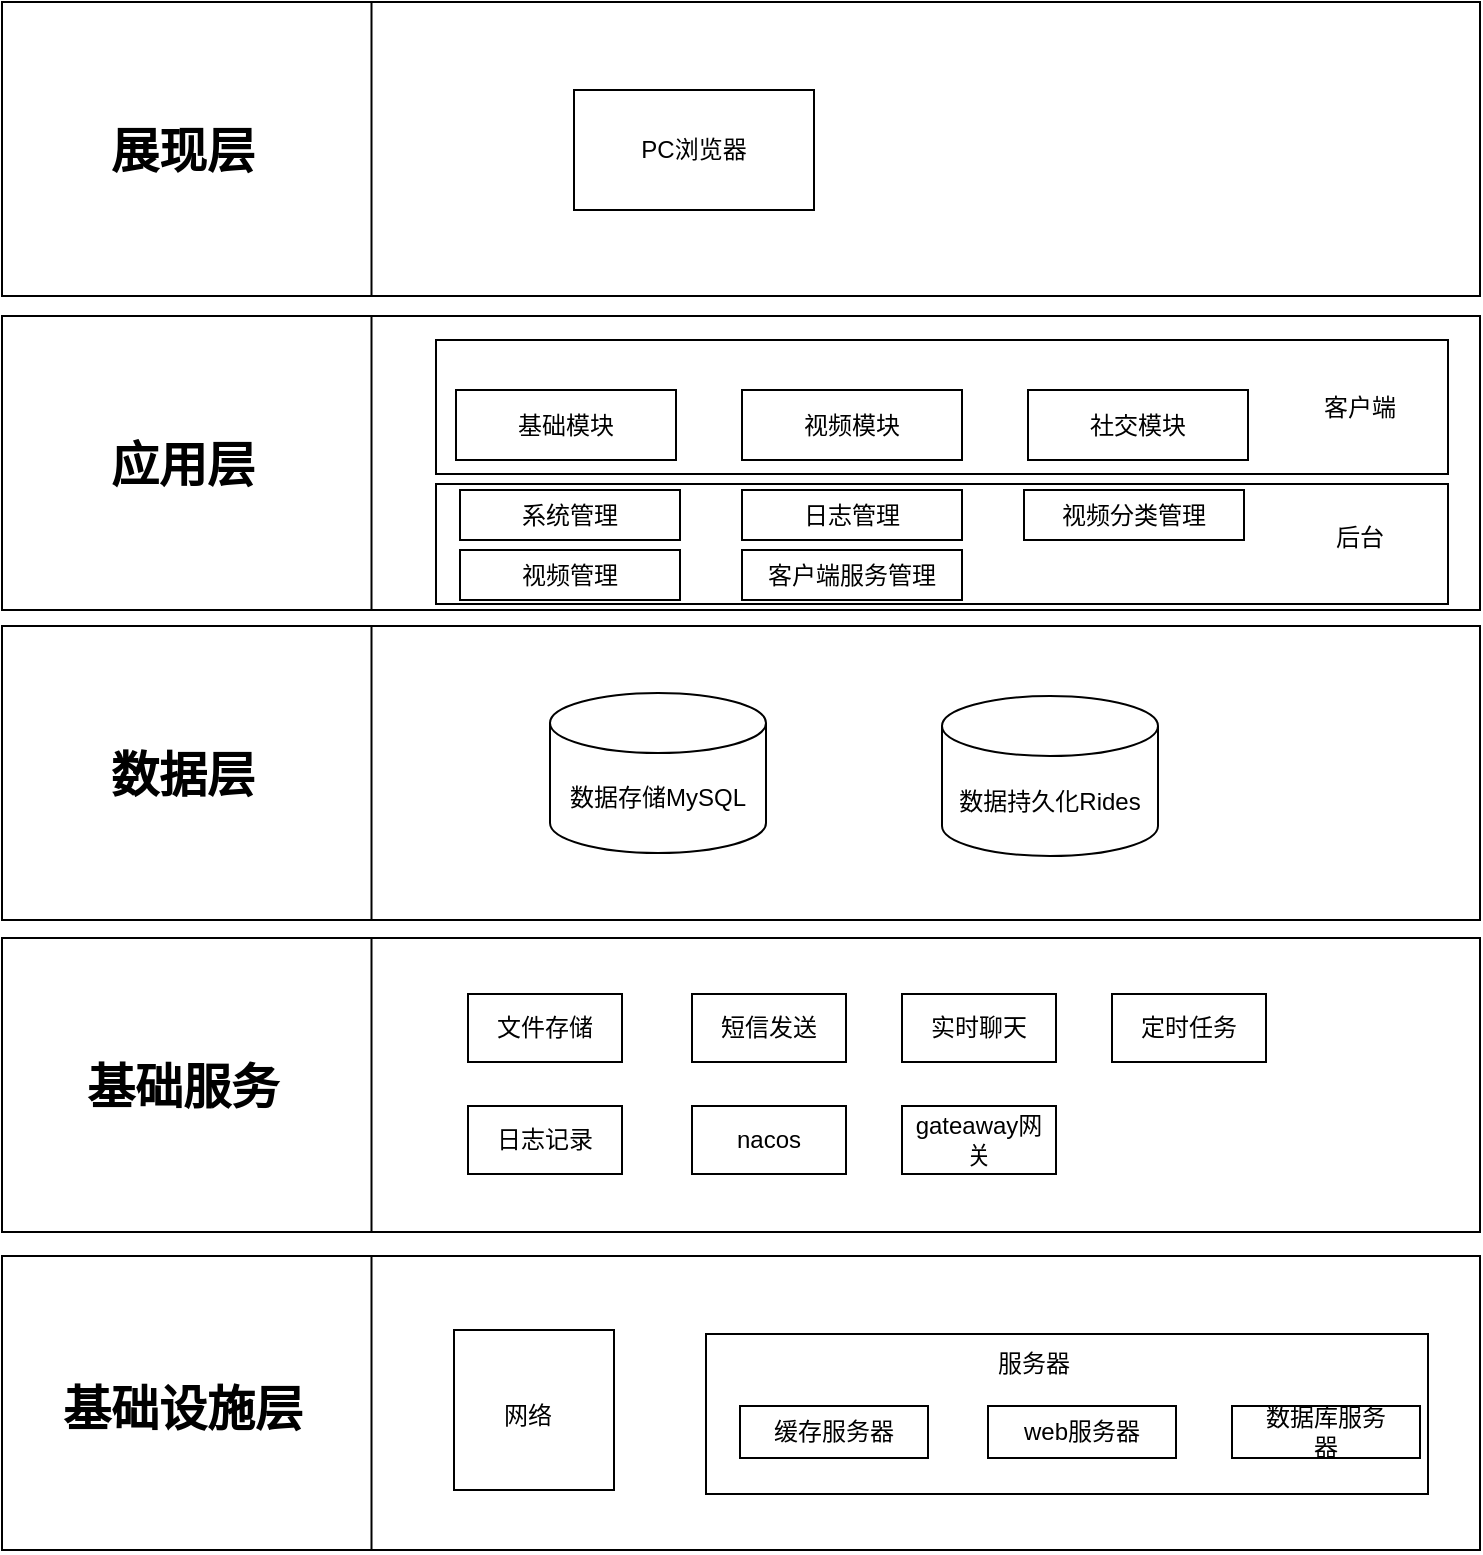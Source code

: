 <mxfile version="21.2.3" type="github">
  <diagram name="第 1 页" id="bs7ciwgvWJBei0MA67t3">
    <mxGraphModel dx="993" dy="1787" grid="0" gridSize="10" guides="1" tooltips="1" connect="1" arrows="1" fold="1" page="0" pageScale="1" pageWidth="827" pageHeight="1169" math="0" shadow="0">
      <root>
        <mxCell id="0" />
        <mxCell id="1" parent="0" />
        <mxCell id="dtvHrzLsLEVOdEbu_5ml-16" value="" style="group" vertex="1" connectable="0" parent="1">
          <mxGeometry x="41" y="-717" width="739" height="155" as="geometry" />
        </mxCell>
        <mxCell id="dtvHrzLsLEVOdEbu_5ml-17" value="" style="rounded=0;whiteSpace=wrap;html=1;" vertex="1" parent="dtvHrzLsLEVOdEbu_5ml-16">
          <mxGeometry width="739" height="147" as="geometry" />
        </mxCell>
        <mxCell id="dtvHrzLsLEVOdEbu_5ml-18" value="" style="endArrow=none;html=1;rounded=0;entryX=0.25;entryY=0;entryDx=0;entryDy=0;exitX=0.25;exitY=1;exitDx=0;exitDy=0;" edge="1" parent="dtvHrzLsLEVOdEbu_5ml-16" source="dtvHrzLsLEVOdEbu_5ml-17" target="dtvHrzLsLEVOdEbu_5ml-17">
          <mxGeometry width="50" height="50" relative="1" as="geometry">
            <mxPoint x="332" y="199" as="sourcePoint" />
            <mxPoint x="382" y="149" as="targetPoint" />
          </mxGeometry>
        </mxCell>
        <mxCell id="dtvHrzLsLEVOdEbu_5ml-19" value="应用层" style="text;strokeColor=none;fillColor=none;html=1;fontSize=24;fontStyle=1;verticalAlign=middle;align=center;" vertex="1" parent="dtvHrzLsLEVOdEbu_5ml-16">
          <mxGeometry x="27" y="44" width="126" height="62" as="geometry" />
        </mxCell>
        <mxCell id="dtvHrzLsLEVOdEbu_5ml-75" value="" style="rounded=0;whiteSpace=wrap;html=1;" vertex="1" parent="dtvHrzLsLEVOdEbu_5ml-16">
          <mxGeometry x="217" y="12" width="506" height="67" as="geometry" />
        </mxCell>
        <mxCell id="dtvHrzLsLEVOdEbu_5ml-72" value="基础模块" style="rounded=0;whiteSpace=wrap;html=1;" vertex="1" parent="dtvHrzLsLEVOdEbu_5ml-16">
          <mxGeometry x="227" y="37" width="110" height="35" as="geometry" />
        </mxCell>
        <mxCell id="dtvHrzLsLEVOdEbu_5ml-74" value="社交模块" style="rounded=0;whiteSpace=wrap;html=1;" vertex="1" parent="dtvHrzLsLEVOdEbu_5ml-16">
          <mxGeometry x="513" y="37" width="110" height="35" as="geometry" />
        </mxCell>
        <mxCell id="dtvHrzLsLEVOdEbu_5ml-73" value="视频模块" style="rounded=0;whiteSpace=wrap;html=1;" vertex="1" parent="dtvHrzLsLEVOdEbu_5ml-16">
          <mxGeometry x="370" y="37" width="110" height="35" as="geometry" />
        </mxCell>
        <mxCell id="dtvHrzLsLEVOdEbu_5ml-76" value="客户端" style="text;html=1;strokeColor=none;fillColor=none;align=center;verticalAlign=middle;whiteSpace=wrap;rounded=0;" vertex="1" parent="dtvHrzLsLEVOdEbu_5ml-16">
          <mxGeometry x="649" y="30.5" width="60" height="30" as="geometry" />
        </mxCell>
        <mxCell id="dtvHrzLsLEVOdEbu_5ml-78" value="" style="rounded=0;whiteSpace=wrap;html=1;" vertex="1" parent="dtvHrzLsLEVOdEbu_5ml-16">
          <mxGeometry x="217" y="84" width="506" height="60" as="geometry" />
        </mxCell>
        <mxCell id="dtvHrzLsLEVOdEbu_5ml-79" value="系统管理" style="rounded=0;whiteSpace=wrap;html=1;" vertex="1" parent="dtvHrzLsLEVOdEbu_5ml-16">
          <mxGeometry x="229" y="87" width="110" height="25" as="geometry" />
        </mxCell>
        <mxCell id="dtvHrzLsLEVOdEbu_5ml-94" value="日志管理" style="rounded=0;whiteSpace=wrap;html=1;" vertex="1" parent="dtvHrzLsLEVOdEbu_5ml-16">
          <mxGeometry x="370" y="87" width="110" height="25" as="geometry" />
        </mxCell>
        <mxCell id="dtvHrzLsLEVOdEbu_5ml-93" value="视频分类管理" style="rounded=0;whiteSpace=wrap;html=1;" vertex="1" parent="dtvHrzLsLEVOdEbu_5ml-16">
          <mxGeometry x="511" y="87" width="110" height="25" as="geometry" />
        </mxCell>
        <mxCell id="dtvHrzLsLEVOdEbu_5ml-95" value="视频管理" style="rounded=0;whiteSpace=wrap;html=1;" vertex="1" parent="dtvHrzLsLEVOdEbu_5ml-16">
          <mxGeometry x="229" y="117" width="110" height="25" as="geometry" />
        </mxCell>
        <mxCell id="dtvHrzLsLEVOdEbu_5ml-96" value="客户端服务管理" style="rounded=0;whiteSpace=wrap;html=1;" vertex="1" parent="dtvHrzLsLEVOdEbu_5ml-16">
          <mxGeometry x="370" y="117" width="110" height="25" as="geometry" />
        </mxCell>
        <mxCell id="dtvHrzLsLEVOdEbu_5ml-97" value="后台" style="text;html=1;strokeColor=none;fillColor=none;align=center;verticalAlign=middle;whiteSpace=wrap;rounded=0;" vertex="1" parent="dtvHrzLsLEVOdEbu_5ml-16">
          <mxGeometry x="649" y="96" width="60" height="30" as="geometry" />
        </mxCell>
        <mxCell id="dtvHrzLsLEVOdEbu_5ml-12" value="" style="group" vertex="1" connectable="0" parent="1">
          <mxGeometry x="41" y="-562" width="739" height="147" as="geometry" />
        </mxCell>
        <mxCell id="dtvHrzLsLEVOdEbu_5ml-13" value="" style="rounded=0;whiteSpace=wrap;html=1;" vertex="1" parent="dtvHrzLsLEVOdEbu_5ml-12">
          <mxGeometry width="739" height="147" as="geometry" />
        </mxCell>
        <mxCell id="dtvHrzLsLEVOdEbu_5ml-14" value="" style="endArrow=none;html=1;rounded=0;entryX=0.25;entryY=0;entryDx=0;entryDy=0;exitX=0.25;exitY=1;exitDx=0;exitDy=0;" edge="1" parent="dtvHrzLsLEVOdEbu_5ml-12" source="dtvHrzLsLEVOdEbu_5ml-13" target="dtvHrzLsLEVOdEbu_5ml-13">
          <mxGeometry width="50" height="50" relative="1" as="geometry">
            <mxPoint x="332" y="199" as="sourcePoint" />
            <mxPoint x="382" y="149" as="targetPoint" />
          </mxGeometry>
        </mxCell>
        <mxCell id="dtvHrzLsLEVOdEbu_5ml-15" value="数据层" style="text;strokeColor=none;fillColor=none;html=1;fontSize=24;fontStyle=1;verticalAlign=middle;align=center;" vertex="1" parent="dtvHrzLsLEVOdEbu_5ml-12">
          <mxGeometry x="27" y="44" width="126" height="62" as="geometry" />
        </mxCell>
        <mxCell id="dtvHrzLsLEVOdEbu_5ml-70" value="数据存储MySQL" style="shape=cylinder3;whiteSpace=wrap;html=1;boundedLbl=1;backgroundOutline=1;size=15;" vertex="1" parent="dtvHrzLsLEVOdEbu_5ml-12">
          <mxGeometry x="274" y="33.5" width="108" height="80" as="geometry" />
        </mxCell>
        <mxCell id="dtvHrzLsLEVOdEbu_5ml-71" value="数据持久化Rides" style="shape=cylinder3;whiteSpace=wrap;html=1;boundedLbl=1;backgroundOutline=1;size=15;" vertex="1" parent="dtvHrzLsLEVOdEbu_5ml-12">
          <mxGeometry x="470" y="35" width="108" height="80" as="geometry" />
        </mxCell>
        <mxCell id="dtvHrzLsLEVOdEbu_5ml-21" value="" style="group" vertex="1" connectable="0" parent="1">
          <mxGeometry x="41" y="-874" width="739" height="147" as="geometry" />
        </mxCell>
        <mxCell id="dtvHrzLsLEVOdEbu_5ml-22" value="" style="rounded=0;whiteSpace=wrap;html=1;" vertex="1" parent="dtvHrzLsLEVOdEbu_5ml-21">
          <mxGeometry width="739" height="147" as="geometry" />
        </mxCell>
        <mxCell id="dtvHrzLsLEVOdEbu_5ml-23" value="" style="endArrow=none;html=1;rounded=0;entryX=0.25;entryY=0;entryDx=0;entryDy=0;exitX=0.25;exitY=1;exitDx=0;exitDy=0;" edge="1" parent="dtvHrzLsLEVOdEbu_5ml-21" source="dtvHrzLsLEVOdEbu_5ml-22" target="dtvHrzLsLEVOdEbu_5ml-22">
          <mxGeometry width="50" height="50" relative="1" as="geometry">
            <mxPoint x="332" y="199" as="sourcePoint" />
            <mxPoint x="382" y="149" as="targetPoint" />
          </mxGeometry>
        </mxCell>
        <mxCell id="dtvHrzLsLEVOdEbu_5ml-24" value="展现层" style="text;strokeColor=none;fillColor=none;html=1;fontSize=24;fontStyle=1;verticalAlign=middle;align=center;" vertex="1" parent="dtvHrzLsLEVOdEbu_5ml-21">
          <mxGeometry x="27" y="44" width="126" height="62" as="geometry" />
        </mxCell>
        <mxCell id="dtvHrzLsLEVOdEbu_5ml-98" value="PC浏览器" style="rounded=0;whiteSpace=wrap;html=1;" vertex="1" parent="dtvHrzLsLEVOdEbu_5ml-21">
          <mxGeometry x="286" y="44" width="120" height="60" as="geometry" />
        </mxCell>
        <mxCell id="dtvHrzLsLEVOdEbu_5ml-49" value="" style="group" vertex="1" connectable="0" parent="1">
          <mxGeometry x="41" y="-247" width="739" height="147" as="geometry" />
        </mxCell>
        <mxCell id="dtvHrzLsLEVOdEbu_5ml-2" value="" style="rounded=0;whiteSpace=wrap;html=1;" vertex="1" parent="dtvHrzLsLEVOdEbu_5ml-49">
          <mxGeometry width="739" height="147" as="geometry" />
        </mxCell>
        <mxCell id="dtvHrzLsLEVOdEbu_5ml-3" value="" style="endArrow=none;html=1;rounded=0;entryX=0.25;entryY=0;entryDx=0;entryDy=0;exitX=0.25;exitY=1;exitDx=0;exitDy=0;" edge="1" parent="dtvHrzLsLEVOdEbu_5ml-49" source="dtvHrzLsLEVOdEbu_5ml-2" target="dtvHrzLsLEVOdEbu_5ml-2">
          <mxGeometry width="50" height="50" relative="1" as="geometry">
            <mxPoint x="332" y="201" as="sourcePoint" />
            <mxPoint x="382" y="151" as="targetPoint" />
          </mxGeometry>
        </mxCell>
        <mxCell id="dtvHrzLsLEVOdEbu_5ml-5" value="基础设施层" style="text;strokeColor=none;fillColor=none;html=1;fontSize=24;fontStyle=1;verticalAlign=middle;align=center;" vertex="1" parent="dtvHrzLsLEVOdEbu_5ml-49">
          <mxGeometry x="27" y="46" width="126" height="62" as="geometry" />
        </mxCell>
        <mxCell id="dtvHrzLsLEVOdEbu_5ml-25" value="" style="whiteSpace=wrap;html=1;aspect=fixed;" vertex="1" parent="dtvHrzLsLEVOdEbu_5ml-49">
          <mxGeometry x="226" y="37" width="80" height="80" as="geometry" />
        </mxCell>
        <mxCell id="dtvHrzLsLEVOdEbu_5ml-26" value="网络" style="text;html=1;strokeColor=none;fillColor=none;align=center;verticalAlign=middle;whiteSpace=wrap;rounded=0;" vertex="1" parent="dtvHrzLsLEVOdEbu_5ml-49">
          <mxGeometry x="233" y="65" width="60" height="30" as="geometry" />
        </mxCell>
        <mxCell id="dtvHrzLsLEVOdEbu_5ml-27" value="" style="rounded=0;whiteSpace=wrap;html=1;" vertex="1" parent="dtvHrzLsLEVOdEbu_5ml-49">
          <mxGeometry x="352" y="39" width="361" height="80" as="geometry" />
        </mxCell>
        <mxCell id="dtvHrzLsLEVOdEbu_5ml-40" value="" style="group" vertex="1" connectable="0" parent="dtvHrzLsLEVOdEbu_5ml-49">
          <mxGeometry x="369" y="73" width="94" height="30" as="geometry" />
        </mxCell>
        <mxCell id="dtvHrzLsLEVOdEbu_5ml-28" value="" style="rounded=0;whiteSpace=wrap;html=1;" vertex="1" parent="dtvHrzLsLEVOdEbu_5ml-40">
          <mxGeometry y="2" width="94" height="26" as="geometry" />
        </mxCell>
        <mxCell id="dtvHrzLsLEVOdEbu_5ml-29" value="缓存服务器" style="text;html=1;strokeColor=none;fillColor=none;align=center;verticalAlign=middle;whiteSpace=wrap;rounded=0;" vertex="1" parent="dtvHrzLsLEVOdEbu_5ml-40">
          <mxGeometry x="13" width="68" height="30" as="geometry" />
        </mxCell>
        <mxCell id="dtvHrzLsLEVOdEbu_5ml-41" value="" style="group" vertex="1" connectable="0" parent="dtvHrzLsLEVOdEbu_5ml-49">
          <mxGeometry x="493" y="73" width="220" height="52" as="geometry" />
        </mxCell>
        <mxCell id="dtvHrzLsLEVOdEbu_5ml-42" value="" style="rounded=0;whiteSpace=wrap;html=1;" vertex="1" parent="dtvHrzLsLEVOdEbu_5ml-41">
          <mxGeometry y="2" width="94" height="26" as="geometry" />
        </mxCell>
        <mxCell id="dtvHrzLsLEVOdEbu_5ml-43" value="web服务器" style="text;html=1;strokeColor=none;fillColor=none;align=center;verticalAlign=middle;whiteSpace=wrap;rounded=0;" vertex="1" parent="dtvHrzLsLEVOdEbu_5ml-41">
          <mxGeometry x="13" width="68" height="30" as="geometry" />
        </mxCell>
        <mxCell id="dtvHrzLsLEVOdEbu_5ml-44" value="" style="group" vertex="1" connectable="0" parent="dtvHrzLsLEVOdEbu_5ml-49">
          <mxGeometry x="615" y="73" width="94" height="30" as="geometry" />
        </mxCell>
        <mxCell id="dtvHrzLsLEVOdEbu_5ml-45" value="" style="rounded=0;whiteSpace=wrap;html=1;" vertex="1" parent="dtvHrzLsLEVOdEbu_5ml-44">
          <mxGeometry y="2" width="94" height="26" as="geometry" />
        </mxCell>
        <mxCell id="dtvHrzLsLEVOdEbu_5ml-46" value="数据库服务器" style="text;html=1;strokeColor=none;fillColor=none;align=center;verticalAlign=middle;whiteSpace=wrap;rounded=0;" vertex="1" parent="dtvHrzLsLEVOdEbu_5ml-44">
          <mxGeometry x="13" width="68" height="30" as="geometry" />
        </mxCell>
        <mxCell id="dtvHrzLsLEVOdEbu_5ml-47" value="服务器" style="text;html=1;strokeColor=none;fillColor=none;align=center;verticalAlign=middle;whiteSpace=wrap;rounded=0;" vertex="1" parent="dtvHrzLsLEVOdEbu_5ml-49">
          <mxGeometry x="486" y="39" width="60" height="30" as="geometry" />
        </mxCell>
        <mxCell id="dtvHrzLsLEVOdEbu_5ml-9" value="" style="rounded=0;whiteSpace=wrap;html=1;" vertex="1" parent="1">
          <mxGeometry x="41" y="-406" width="739" height="147" as="geometry" />
        </mxCell>
        <mxCell id="dtvHrzLsLEVOdEbu_5ml-10" value="" style="endArrow=none;html=1;rounded=0;entryX=0.25;entryY=0;entryDx=0;entryDy=0;exitX=0.25;exitY=1;exitDx=0;exitDy=0;" edge="1" parent="1" source="dtvHrzLsLEVOdEbu_5ml-9" target="dtvHrzLsLEVOdEbu_5ml-9">
          <mxGeometry width="50" height="50" relative="1" as="geometry">
            <mxPoint x="373" y="-207" as="sourcePoint" />
            <mxPoint x="423" y="-257" as="targetPoint" />
          </mxGeometry>
        </mxCell>
        <mxCell id="dtvHrzLsLEVOdEbu_5ml-11" value="基础服务" style="text;strokeColor=none;fillColor=none;html=1;fontSize=24;fontStyle=1;verticalAlign=middle;align=center;" vertex="1" parent="1">
          <mxGeometry x="68" y="-362" width="126" height="62" as="geometry" />
        </mxCell>
        <mxCell id="dtvHrzLsLEVOdEbu_5ml-50" value="文件存储" style="rounded=0;whiteSpace=wrap;html=1;" vertex="1" parent="1">
          <mxGeometry x="274" y="-378" width="77" height="34" as="geometry" />
        </mxCell>
        <mxCell id="dtvHrzLsLEVOdEbu_5ml-63" value="短信发送" style="rounded=0;whiteSpace=wrap;html=1;" vertex="1" parent="1">
          <mxGeometry x="386" y="-378" width="77" height="34" as="geometry" />
        </mxCell>
        <mxCell id="dtvHrzLsLEVOdEbu_5ml-64" value="定时任务" style="rounded=0;whiteSpace=wrap;html=1;" vertex="1" parent="1">
          <mxGeometry x="596" y="-378" width="77" height="34" as="geometry" />
        </mxCell>
        <mxCell id="dtvHrzLsLEVOdEbu_5ml-65" value="实时聊天" style="rounded=0;whiteSpace=wrap;html=1;" vertex="1" parent="1">
          <mxGeometry x="491" y="-378" width="77" height="34" as="geometry" />
        </mxCell>
        <mxCell id="dtvHrzLsLEVOdEbu_5ml-67" value="日志记录" style="rounded=0;whiteSpace=wrap;html=1;" vertex="1" parent="1">
          <mxGeometry x="274" y="-322" width="77" height="34" as="geometry" />
        </mxCell>
        <mxCell id="dtvHrzLsLEVOdEbu_5ml-68" value="gateaway网关" style="rounded=0;whiteSpace=wrap;html=1;" vertex="1" parent="1">
          <mxGeometry x="491" y="-322" width="77" height="34" as="geometry" />
        </mxCell>
        <mxCell id="dtvHrzLsLEVOdEbu_5ml-69" value="nacos" style="rounded=0;whiteSpace=wrap;html=1;" vertex="1" parent="1">
          <mxGeometry x="386" y="-322" width="77" height="34" as="geometry" />
        </mxCell>
      </root>
    </mxGraphModel>
  </diagram>
</mxfile>
